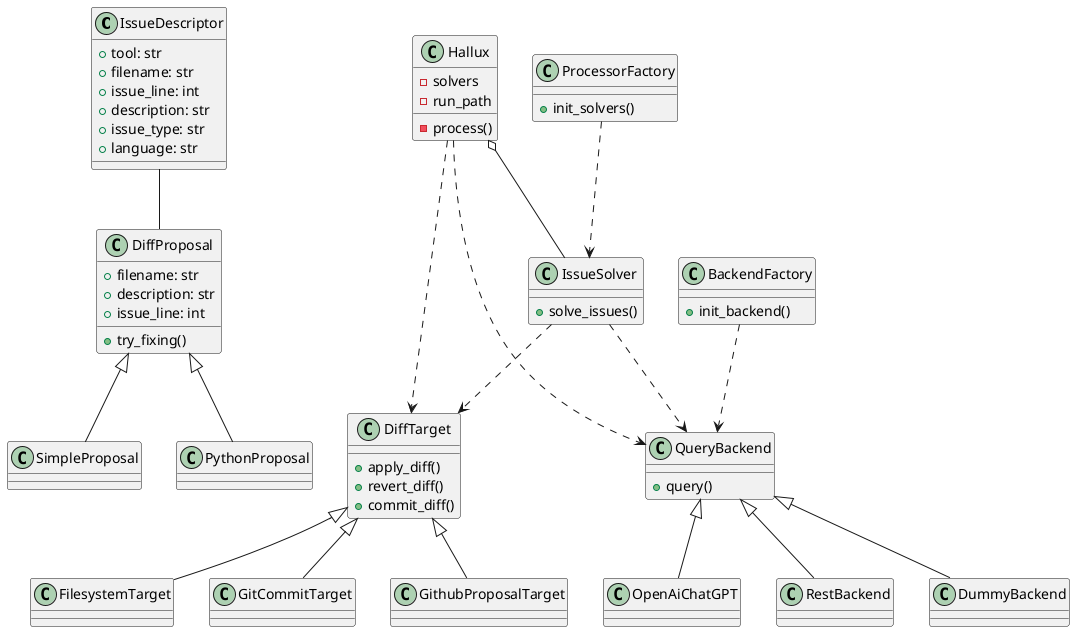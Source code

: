 @startuml classDiagram

class IssueDescriptor{
  +tool: str
  +filename: str
  +issue_line: int
  +description: str
  +issue_type: str
  +language: str
}

class DiffProposal{
  +filename: str
  +description: str
  +issue_line: int
  +try_fixing()
}

class SimpleProposal{
}

class PythonProposal{
}

class DiffTarget{
  +apply_diff()
  +revert_diff()
  +commit_diff()
}

class FilesystemTarget{
}

class GitCommitTarget{
}

class GithubProposalTarget{
}

class QueryBackend{
  +query()
}

class OpenAiChatGPT{
}

class RestBackend{
}

class DummyBackend{
}

class BackendFactory{
  +init_backend()
}

class IssueSolver{
  +solve_issues()
}

class ProcessorFactory{
  +init_solvers()
}

class Hallux{
  -solvers
  -run_path
  -process()
}

IssueDescriptor -- DiffProposal
DiffProposal <|-- SimpleProposal
DiffProposal <|-- PythonProposal

DiffTarget <|-- FilesystemTarget
DiffTarget <|-- GitCommitTarget
DiffTarget <|-- GithubProposalTarget

QueryBackend <|-- OpenAiChatGPT
QueryBackend <|-- RestBackend
QueryBackend <|-- DummyBackend

BackendFactory ..> QueryBackend

IssueSolver ..> DiffTarget
IssueSolver ..> QueryBackend

ProcessorFactory ..> IssueSolver

Hallux o-- IssueSolver
Hallux ..> DiffTarget
Hallux ..> QueryBackend